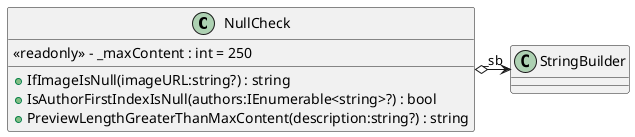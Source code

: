@startuml
class NullCheck {
    <<readonly>> - _maxContent : int = 250
    + IfImageIsNull(imageURL:string?) : string
    + IsAuthorFirstIndexIsNull(authors:IEnumerable<string>?) : bool
    + PreviewLengthGreaterThanMaxContent(description:string?) : string
}
NullCheck o-> "_sb" StringBuilder
@enduml
